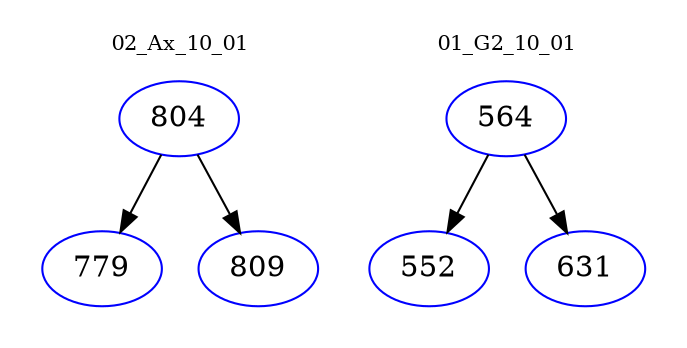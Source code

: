 digraph{
subgraph cluster_0 {
color = white
label = "02_Ax_10_01";
fontsize=10;
T0_804 [label="804", color="blue"]
T0_804 -> T0_779 [color="black"]
T0_779 [label="779", color="blue"]
T0_804 -> T0_809 [color="black"]
T0_809 [label="809", color="blue"]
}
subgraph cluster_1 {
color = white
label = "01_G2_10_01";
fontsize=10;
T1_564 [label="564", color="blue"]
T1_564 -> T1_552 [color="black"]
T1_552 [label="552", color="blue"]
T1_564 -> T1_631 [color="black"]
T1_631 [label="631", color="blue"]
}
}
